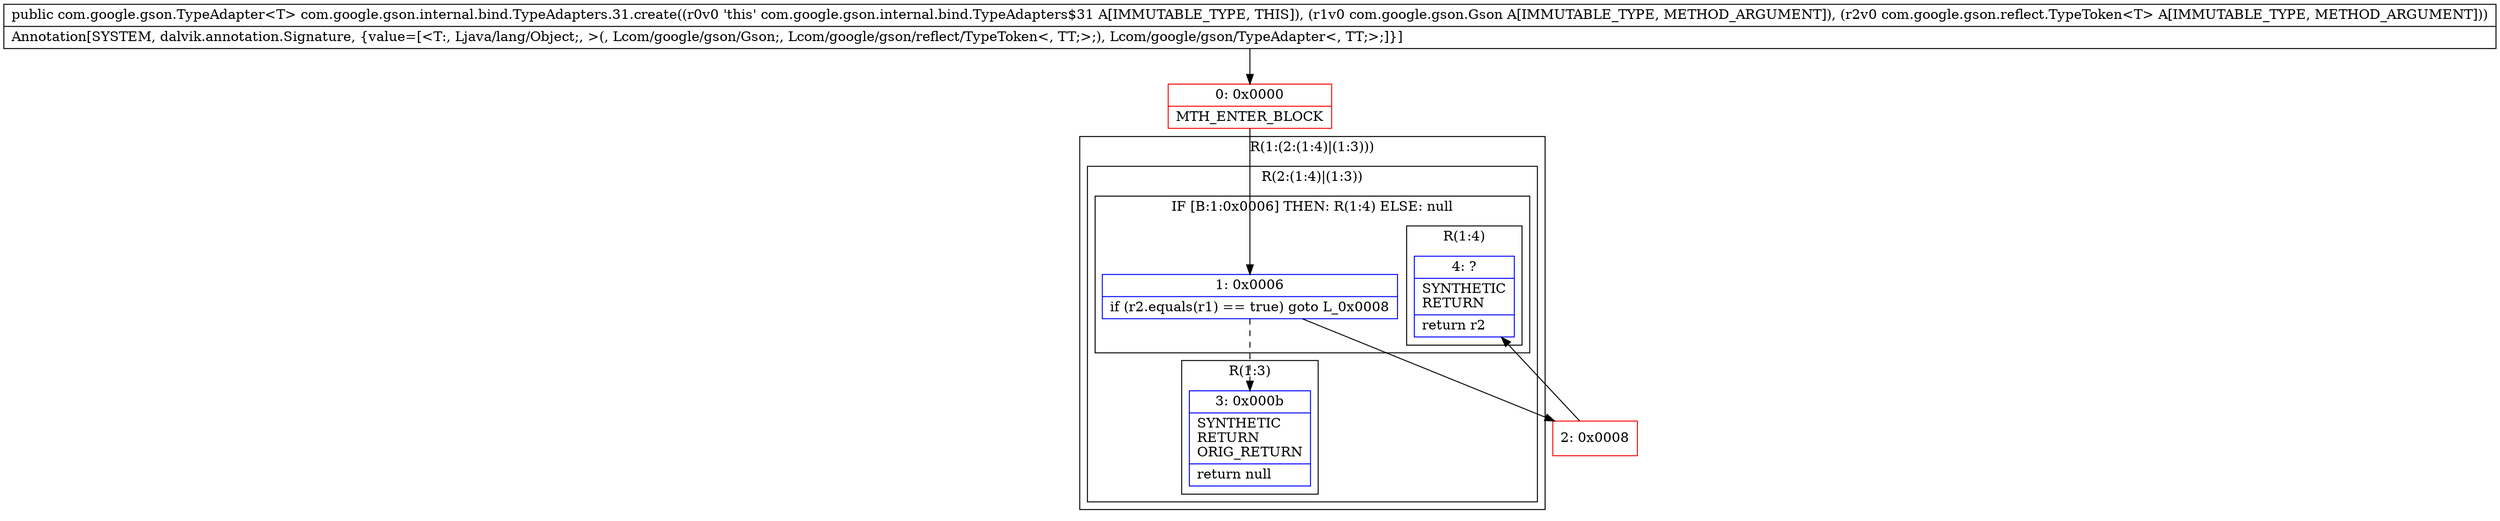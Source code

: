 digraph "CFG forcom.google.gson.internal.bind.TypeAdapters.31.create(Lcom\/google\/gson\/Gson;Lcom\/google\/gson\/reflect\/TypeToken;)Lcom\/google\/gson\/TypeAdapter;" {
subgraph cluster_Region_1419137094 {
label = "R(1:(2:(1:4)|(1:3)))";
node [shape=record,color=blue];
subgraph cluster_Region_1996393836 {
label = "R(2:(1:4)|(1:3))";
node [shape=record,color=blue];
subgraph cluster_IfRegion_956217076 {
label = "IF [B:1:0x0006] THEN: R(1:4) ELSE: null";
node [shape=record,color=blue];
Node_1 [shape=record,label="{1\:\ 0x0006|if (r2.equals(r1) == true) goto L_0x0008\l}"];
subgraph cluster_Region_2029821208 {
label = "R(1:4)";
node [shape=record,color=blue];
Node_4 [shape=record,label="{4\:\ ?|SYNTHETIC\lRETURN\l|return r2\l}"];
}
}
subgraph cluster_Region_504296993 {
label = "R(1:3)";
node [shape=record,color=blue];
Node_3 [shape=record,label="{3\:\ 0x000b|SYNTHETIC\lRETURN\lORIG_RETURN\l|return null\l}"];
}
}
}
Node_0 [shape=record,color=red,label="{0\:\ 0x0000|MTH_ENTER_BLOCK\l}"];
Node_2 [shape=record,color=red,label="{2\:\ 0x0008}"];
MethodNode[shape=record,label="{public com.google.gson.TypeAdapter\<T\> com.google.gson.internal.bind.TypeAdapters.31.create((r0v0 'this' com.google.gson.internal.bind.TypeAdapters$31 A[IMMUTABLE_TYPE, THIS]), (r1v0 com.google.gson.Gson A[IMMUTABLE_TYPE, METHOD_ARGUMENT]), (r2v0 com.google.gson.reflect.TypeToken\<T\> A[IMMUTABLE_TYPE, METHOD_ARGUMENT]))  | Annotation[SYSTEM, dalvik.annotation.Signature, \{value=[\<T:, Ljava\/lang\/Object;, \>(, Lcom\/google\/gson\/Gson;, Lcom\/google\/gson\/reflect\/TypeToken\<, TT;\>;), Lcom\/google\/gson\/TypeAdapter\<, TT;\>;]\}]\l}"];
MethodNode -> Node_0;
Node_1 -> Node_2;
Node_1 -> Node_3[style=dashed];
Node_0 -> Node_1;
Node_2 -> Node_4;
}

